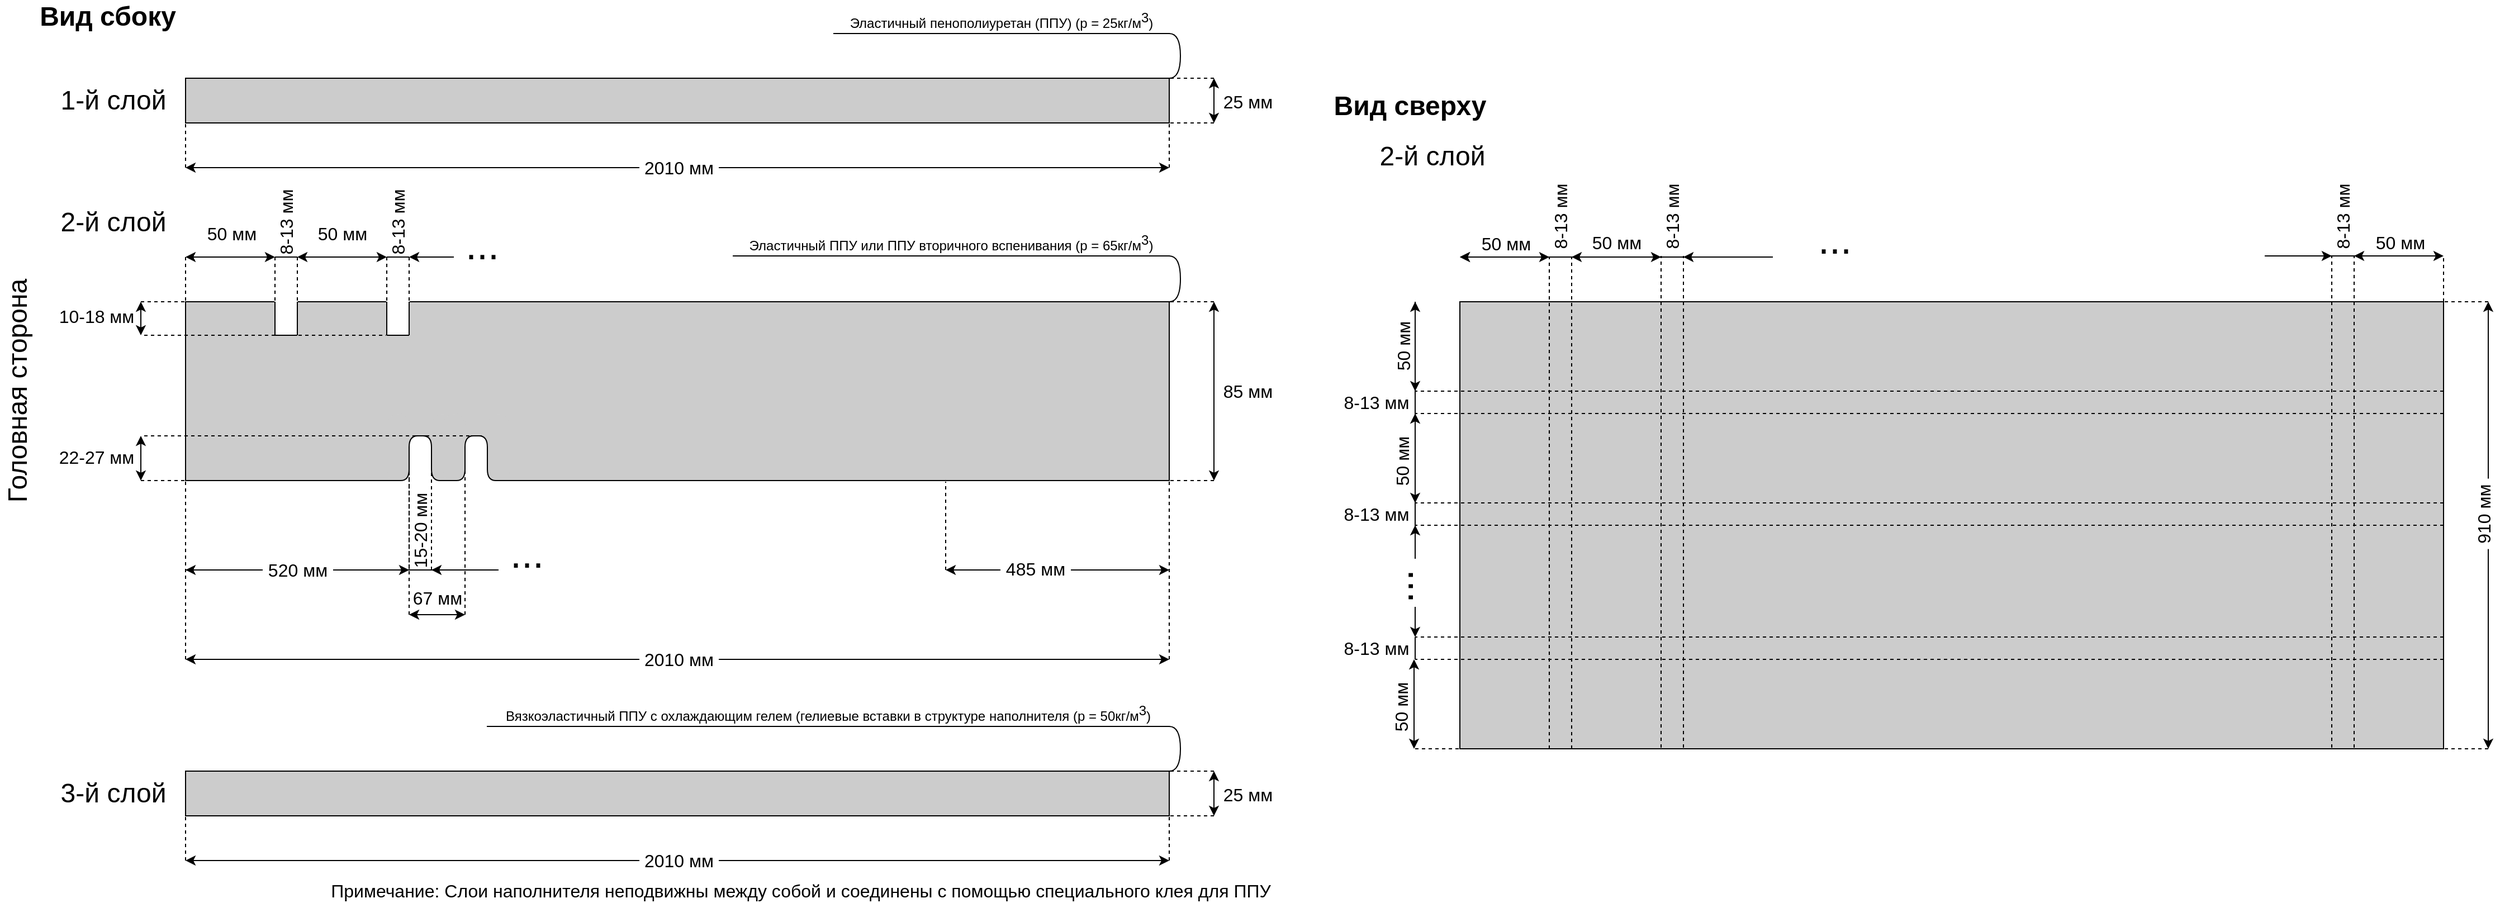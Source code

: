 <mxfile version="13.6.5" type="github">
  <diagram id="4-XFf0C6SKH_D2xYOuUZ" name="Page-1">
    <mxGraphModel dx="920" dy="514" grid="1" gridSize="10" guides="1" tooltips="1" connect="1" arrows="1" fold="1" page="1" pageScale="1" pageWidth="1169" pageHeight="827" math="0" shadow="0">
      <root>
        <mxCell id="0" />
        <mxCell id="1" parent="0" />
        <mxCell id="OTciEMqC5oXOVYCcZYfU-143" value="" style="rounded=0;whiteSpace=wrap;html=1;fillColor=#CCCCCC;fontSize=16;" vertex="1" parent="1">
          <mxGeometry x="1320" y="280" width="880" height="400" as="geometry" />
        </mxCell>
        <mxCell id="OTciEMqC5oXOVYCcZYfU-19" value="" style="rounded=0;whiteSpace=wrap;html=1;fontSize=24;fillColor=#CCCCCC;" vertex="1" parent="1">
          <mxGeometry x="180" y="280" width="880" height="160" as="geometry" />
        </mxCell>
        <mxCell id="OTciEMqC5oXOVYCcZYfU-93" value="" style="rounded=0;whiteSpace=wrap;html=1;fontSize=16;fillColor=#FFFFFF;strokeColor=#FFFFFF;" vertex="1" parent="1">
          <mxGeometry x="370" y="420" width="40" height="20" as="geometry" />
        </mxCell>
        <mxCell id="OTciEMqC5oXOVYCcZYfU-3" value="Вид сбоку" style="text;html=1;align=center;verticalAlign=middle;resizable=0;points=[];autosize=1;fontSize=24;fontStyle=1" vertex="1" parent="1">
          <mxGeometry x="40" y="10" width="140" height="30" as="geometry" />
        </mxCell>
        <mxCell id="OTciEMqC5oXOVYCcZYfU-5" value="" style="rounded=0;whiteSpace=wrap;html=1;fontSize=24;fillColor=#CCCCCC;" vertex="1" parent="1">
          <mxGeometry x="180" y="80" width="880" height="40" as="geometry" />
        </mxCell>
        <mxCell id="OTciEMqC5oXOVYCcZYfU-6" value="Эластичный пенополиуретан (ППУ) (р = 25кг/м&lt;sup style=&quot;font-size: 12px&quot;&gt;3&lt;/sup&gt;)" style="whiteSpace=wrap;html=1;shape=partialRectangle;top=0;left=0;bottom=1;right=0;points=[[0,1],[1,1]];fillColor=none;align=center;verticalAlign=bottom;routingCenterY=0.5;snapToPoint=1;recursiveResize=0;autosize=1;treeFolding=1;treeMoving=1;newEdgeStyle={&quot;edgeStyle&quot;:&quot;entityRelationEdgeStyle&quot;,&quot;startArrow&quot;:&quot;none&quot;,&quot;endArrow&quot;:&quot;none&quot;,&quot;segment&quot;:10,&quot;curved&quot;:1};fontSize=12;" vertex="1" parent="1">
          <mxGeometry x="760" y="20" width="300" height="20" as="geometry" />
        </mxCell>
        <mxCell id="OTciEMqC5oXOVYCcZYfU-7" value="" style="edgeStyle=entityRelationEdgeStyle;startArrow=none;endArrow=none;segment=10;curved=1;fontSize=24;exitX=1;exitY=0;exitDx=0;exitDy=0;" edge="1" target="OTciEMqC5oXOVYCcZYfU-6" parent="1" source="OTciEMqC5oXOVYCcZYfU-5">
          <mxGeometry relative="1" as="geometry">
            <mxPoint x="740" y="80" as="sourcePoint" />
          </mxGeometry>
        </mxCell>
        <mxCell id="OTciEMqC5oXOVYCcZYfU-9" value="" style="endArrow=classic;startArrow=classic;html=1;fontSize=24;" edge="1" parent="1">
          <mxGeometry width="50" height="50" relative="1" as="geometry">
            <mxPoint x="1100" y="120" as="sourcePoint" />
            <mxPoint x="1100" y="80" as="targetPoint" />
          </mxGeometry>
        </mxCell>
        <mxCell id="OTciEMqC5oXOVYCcZYfU-32" value="25 мм" style="edgeLabel;html=1;align=center;verticalAlign=middle;resizable=0;points=[];fontSize=16;" vertex="1" connectable="0" parent="OTciEMqC5oXOVYCcZYfU-9">
          <mxGeometry x="0.23" relative="1" as="geometry">
            <mxPoint x="30" y="4.8" as="offset" />
          </mxGeometry>
        </mxCell>
        <mxCell id="OTciEMqC5oXOVYCcZYfU-10" value="" style="endArrow=none;html=1;fontSize=24;entryX=1;entryY=0;entryDx=0;entryDy=0;dashed=1;" edge="1" parent="1" target="OTciEMqC5oXOVYCcZYfU-5">
          <mxGeometry width="50" height="50" relative="1" as="geometry">
            <mxPoint x="1100" y="80" as="sourcePoint" />
            <mxPoint x="660" y="80" as="targetPoint" />
          </mxGeometry>
        </mxCell>
        <mxCell id="OTciEMqC5oXOVYCcZYfU-11" value="" style="endArrow=none;html=1;fontSize=24;entryX=1;entryY=1;entryDx=0;entryDy=0;dashed=1;" edge="1" parent="1" target="OTciEMqC5oXOVYCcZYfU-5">
          <mxGeometry width="50" height="50" relative="1" as="geometry">
            <mxPoint x="1100" y="120" as="sourcePoint" />
            <mxPoint x="660" y="80" as="targetPoint" />
          </mxGeometry>
        </mxCell>
        <mxCell id="OTciEMqC5oXOVYCcZYfU-13" value="&lt;font style=&quot;font-size: 24px&quot;&gt;1-й слой&lt;/font&gt;" style="text;html=1;align=center;verticalAlign=middle;resizable=0;points=[];autosize=1;fontSize=12;" vertex="1" parent="1">
          <mxGeometry x="60" y="90" width="110" height="20" as="geometry" />
        </mxCell>
        <mxCell id="OTciEMqC5oXOVYCcZYfU-14" value="" style="endArrow=none;dashed=1;html=1;fontSize=12;entryX=0;entryY=1;entryDx=0;entryDy=0;" edge="1" parent="1" target="OTciEMqC5oXOVYCcZYfU-5">
          <mxGeometry width="50" height="50" relative="1" as="geometry">
            <mxPoint x="180" y="160" as="sourcePoint" />
            <mxPoint x="630" y="60" as="targetPoint" />
          </mxGeometry>
        </mxCell>
        <mxCell id="OTciEMqC5oXOVYCcZYfU-15" value="" style="endArrow=none;dashed=1;html=1;fontSize=12;entryX=1;entryY=1;entryDx=0;entryDy=0;" edge="1" parent="1" target="OTciEMqC5oXOVYCcZYfU-5">
          <mxGeometry width="50" height="50" relative="1" as="geometry">
            <mxPoint x="1060" y="160" as="sourcePoint" />
            <mxPoint x="1100.0" y="130" as="targetPoint" />
          </mxGeometry>
        </mxCell>
        <mxCell id="OTciEMqC5oXOVYCcZYfU-16" value="" style="endArrow=classic;startArrow=classic;html=1;fontSize=12;" edge="1" parent="1">
          <mxGeometry width="50" height="50" relative="1" as="geometry">
            <mxPoint x="180" y="160" as="sourcePoint" />
            <mxPoint x="1060" y="160" as="targetPoint" />
          </mxGeometry>
        </mxCell>
        <mxCell id="OTciEMqC5oXOVYCcZYfU-17" value="&amp;nbsp;2010 мм&amp;nbsp;" style="edgeLabel;html=1;align=center;verticalAlign=middle;resizable=0;points=[];fontSize=16;" vertex="1" connectable="0" parent="OTciEMqC5oXOVYCcZYfU-16">
          <mxGeometry x="-0.086" y="5" relative="1" as="geometry">
            <mxPoint x="38.33" y="5" as="offset" />
          </mxGeometry>
        </mxCell>
        <mxCell id="OTciEMqC5oXOVYCcZYfU-20" value="Эластичный ППУ или ППУ вторичного вспенивания (р = 65кг/м&lt;sup style=&quot;font-size: 12px&quot;&gt;3&lt;/sup&gt;)" style="whiteSpace=wrap;html=1;shape=partialRectangle;top=0;left=0;bottom=1;right=0;points=[[0,1],[1,1]];fillColor=none;align=center;verticalAlign=bottom;routingCenterY=0.5;snapToPoint=1;recursiveResize=0;autosize=1;treeFolding=1;treeMoving=1;newEdgeStyle={&quot;edgeStyle&quot;:&quot;entityRelationEdgeStyle&quot;,&quot;startArrow&quot;:&quot;none&quot;,&quot;endArrow&quot;:&quot;none&quot;,&quot;segment&quot;:10,&quot;curved&quot;:1};fontSize=12;" vertex="1" parent="1">
          <mxGeometry x="670" y="219" width="390" height="20" as="geometry" />
        </mxCell>
        <mxCell id="OTciEMqC5oXOVYCcZYfU-21" value="" style="edgeStyle=entityRelationEdgeStyle;startArrow=none;endArrow=none;segment=10;curved=1;fontSize=24;exitX=1;exitY=0;exitDx=0;exitDy=0;" edge="1" parent="1" source="OTciEMqC5oXOVYCcZYfU-19" target="OTciEMqC5oXOVYCcZYfU-20">
          <mxGeometry relative="1" as="geometry">
            <mxPoint x="740" y="280" as="sourcePoint" />
          </mxGeometry>
        </mxCell>
        <mxCell id="OTciEMqC5oXOVYCcZYfU-22" value="" style="endArrow=classic;startArrow=classic;html=1;fontSize=24;" edge="1" parent="1">
          <mxGeometry width="50" height="50" relative="1" as="geometry">
            <mxPoint x="1100" y="440" as="sourcePoint" />
            <mxPoint x="1100" y="280" as="targetPoint" />
          </mxGeometry>
        </mxCell>
        <mxCell id="OTciEMqC5oXOVYCcZYfU-31" value="85 мм" style="edgeLabel;html=1;align=center;verticalAlign=middle;resizable=0;points=[];fontSize=16;" vertex="1" connectable="0" parent="OTciEMqC5oXOVYCcZYfU-22">
          <mxGeometry x="0.397" y="2" relative="1" as="geometry">
            <mxPoint x="32" y="31.67" as="offset" />
          </mxGeometry>
        </mxCell>
        <mxCell id="OTciEMqC5oXOVYCcZYfU-24" value="" style="endArrow=none;html=1;fontSize=24;entryX=1;entryY=0;entryDx=0;entryDy=0;dashed=1;" edge="1" parent="1" target="OTciEMqC5oXOVYCcZYfU-19">
          <mxGeometry width="50" height="50" relative="1" as="geometry">
            <mxPoint x="1100" y="280" as="sourcePoint" />
            <mxPoint x="660" y="280" as="targetPoint" />
          </mxGeometry>
        </mxCell>
        <mxCell id="OTciEMqC5oXOVYCcZYfU-25" value="" style="endArrow=none;html=1;fontSize=24;entryX=1;entryY=1;entryDx=0;entryDy=0;dashed=1;" edge="1" parent="1" target="OTciEMqC5oXOVYCcZYfU-19">
          <mxGeometry width="50" height="50" relative="1" as="geometry">
            <mxPoint x="1100" y="440" as="sourcePoint" />
            <mxPoint x="1100.0" y="440" as="targetPoint" />
          </mxGeometry>
        </mxCell>
        <mxCell id="OTciEMqC5oXOVYCcZYfU-26" value="&lt;font style=&quot;font-size: 24px&quot;&gt;2-й слой&lt;/font&gt;" style="text;html=1;align=center;verticalAlign=middle;resizable=0;points=[];autosize=1;fontSize=12;" vertex="1" parent="1">
          <mxGeometry x="60" y="199" width="110" height="20" as="geometry" />
        </mxCell>
        <mxCell id="OTciEMqC5oXOVYCcZYfU-27" value="" style="endArrow=none;dashed=1;html=1;fontSize=12;entryX=0;entryY=1;entryDx=0;entryDy=0;" edge="1" parent="1" target="OTciEMqC5oXOVYCcZYfU-19">
          <mxGeometry width="50" height="50" relative="1" as="geometry">
            <mxPoint x="180" y="600" as="sourcePoint" />
            <mxPoint x="180.0" y="440" as="targetPoint" />
          </mxGeometry>
        </mxCell>
        <mxCell id="OTciEMqC5oXOVYCcZYfU-28" value="" style="endArrow=none;dashed=1;html=1;fontSize=12;entryX=1;entryY=1;entryDx=0;entryDy=0;" edge="1" parent="1" target="OTciEMqC5oXOVYCcZYfU-19">
          <mxGeometry width="50" height="50" relative="1" as="geometry">
            <mxPoint x="1060" y="600" as="sourcePoint" />
            <mxPoint x="1000" y="460" as="targetPoint" />
          </mxGeometry>
        </mxCell>
        <mxCell id="OTciEMqC5oXOVYCcZYfU-29" value="" style="endArrow=classic;startArrow=classic;html=1;fontSize=12;" edge="1" parent="1">
          <mxGeometry width="50" height="50" relative="1" as="geometry">
            <mxPoint x="180" y="600" as="sourcePoint" />
            <mxPoint x="1060" y="600" as="targetPoint" />
          </mxGeometry>
        </mxCell>
        <mxCell id="OTciEMqC5oXOVYCcZYfU-30" value="&amp;nbsp;2010 мм&amp;nbsp;" style="edgeLabel;html=1;align=center;verticalAlign=middle;resizable=0;points=[];fontSize=16;" vertex="1" connectable="0" parent="OTciEMqC5oXOVYCcZYfU-29">
          <mxGeometry x="-0.086" y="5" relative="1" as="geometry">
            <mxPoint x="38.33" y="5" as="offset" />
          </mxGeometry>
        </mxCell>
        <mxCell id="OTciEMqC5oXOVYCcZYfU-34" value="" style="endArrow=classic;startArrow=classic;html=1;fontSize=24;" edge="1" parent="1">
          <mxGeometry width="50" height="50" relative="1" as="geometry">
            <mxPoint x="260" y="240" as="sourcePoint" />
            <mxPoint x="180" y="240" as="targetPoint" />
          </mxGeometry>
        </mxCell>
        <mxCell id="OTciEMqC5oXOVYCcZYfU-35" value="50 мм" style="edgeLabel;html=1;align=center;verticalAlign=middle;resizable=0;points=[];fontSize=16;" vertex="1" connectable="0" parent="OTciEMqC5oXOVYCcZYfU-34">
          <mxGeometry x="0.23" relative="1" as="geometry">
            <mxPoint x="10" y="-21" as="offset" />
          </mxGeometry>
        </mxCell>
        <mxCell id="OTciEMqC5oXOVYCcZYfU-36" value="" style="endArrow=none;html=1;fontSize=24;entryX=0;entryY=0;entryDx=0;entryDy=0;dashed=1;" edge="1" parent="1" target="OTciEMqC5oXOVYCcZYfU-19">
          <mxGeometry width="50" height="50" relative="1" as="geometry">
            <mxPoint x="180" y="240" as="sourcePoint" />
            <mxPoint x="240" y="214" as="targetPoint" />
          </mxGeometry>
        </mxCell>
        <mxCell id="OTciEMqC5oXOVYCcZYfU-37" value="" style="endArrow=none;html=1;fontSize=24;entryX=0;entryY=0;entryDx=0;entryDy=0;dashed=1;" edge="1" parent="1" target="OTciEMqC5oXOVYCcZYfU-41">
          <mxGeometry width="50" height="50" relative="1" as="geometry">
            <mxPoint x="260" y="240" as="sourcePoint" />
            <mxPoint x="240.0" y="254" as="targetPoint" />
          </mxGeometry>
        </mxCell>
        <mxCell id="OTciEMqC5oXOVYCcZYfU-38" value="" style="endArrow=none;html=1;fontSize=24;entryX=1;entryY=0;entryDx=0;entryDy=0;dashed=1;" edge="1" parent="1" target="OTciEMqC5oXOVYCcZYfU-41">
          <mxGeometry width="50" height="50" relative="1" as="geometry">
            <mxPoint x="280" y="240" as="sourcePoint" />
            <mxPoint x="300.0" y="280" as="targetPoint" />
          </mxGeometry>
        </mxCell>
        <mxCell id="OTciEMqC5oXOVYCcZYfU-41" value="" style="rounded=0;whiteSpace=wrap;html=1;fontSize=16;strokeColor=#FFFFFF;" vertex="1" parent="1">
          <mxGeometry x="260" y="280" width="20" height="30" as="geometry" />
        </mxCell>
        <mxCell id="OTciEMqC5oXOVYCcZYfU-42" value="8-13 мм" style="text;html=1;align=center;verticalAlign=middle;resizable=0;points=[];autosize=1;fontSize=16;rotation=-90;" vertex="1" parent="1">
          <mxGeometry x="235" y="199" width="70" height="20" as="geometry" />
        </mxCell>
        <mxCell id="OTciEMqC5oXOVYCcZYfU-43" value="" style="endArrow=none;html=1;fontSize=16;" edge="1" parent="1">
          <mxGeometry width="50" height="50" relative="1" as="geometry">
            <mxPoint x="260" y="240" as="sourcePoint" />
            <mxPoint x="280" y="240" as="targetPoint" />
          </mxGeometry>
        </mxCell>
        <mxCell id="OTciEMqC5oXOVYCcZYfU-44" value="" style="endArrow=none;dashed=1;html=1;fontSize=16;exitX=1;exitY=1;exitDx=0;exitDy=0;" edge="1" parent="1" source="OTciEMqC5oXOVYCcZYfU-57">
          <mxGeometry width="50" height="50" relative="1" as="geometry">
            <mxPoint x="360" y="310" as="sourcePoint" />
            <mxPoint x="140" y="310" as="targetPoint" />
          </mxGeometry>
        </mxCell>
        <mxCell id="OTciEMqC5oXOVYCcZYfU-45" value="" style="endArrow=none;dashed=1;html=1;fontSize=16;entryX=0;entryY=0;entryDx=0;entryDy=0;" edge="1" parent="1" target="OTciEMqC5oXOVYCcZYfU-19">
          <mxGeometry width="50" height="50" relative="1" as="geometry">
            <mxPoint x="140" y="280" as="sourcePoint" />
            <mxPoint x="360" y="270" as="targetPoint" />
          </mxGeometry>
        </mxCell>
        <mxCell id="OTciEMqC5oXOVYCcZYfU-46" value="" style="endArrow=classic;startArrow=classic;html=1;fontSize=24;" edge="1" parent="1">
          <mxGeometry width="50" height="50" relative="1" as="geometry">
            <mxPoint x="140" y="280" as="sourcePoint" />
            <mxPoint x="140" y="310" as="targetPoint" />
          </mxGeometry>
        </mxCell>
        <mxCell id="OTciEMqC5oXOVYCcZYfU-47" value="10-18 мм" style="edgeLabel;html=1;align=center;verticalAlign=middle;resizable=0;points=[];fontSize=16;" vertex="1" connectable="0" parent="OTciEMqC5oXOVYCcZYfU-46">
          <mxGeometry x="0.23" relative="1" as="geometry">
            <mxPoint x="-40" y="-6.03" as="offset" />
          </mxGeometry>
        </mxCell>
        <mxCell id="OTciEMqC5oXOVYCcZYfU-48" value="" style="endArrow=none;html=1;fontSize=16;entryX=0;entryY=0;entryDx=0;entryDy=0;exitX=0;exitY=1;exitDx=0;exitDy=0;" edge="1" parent="1" source="OTciEMqC5oXOVYCcZYfU-41" target="OTciEMqC5oXOVYCcZYfU-41">
          <mxGeometry width="50" height="50" relative="1" as="geometry">
            <mxPoint x="300" y="320" as="sourcePoint" />
            <mxPoint x="350" y="270" as="targetPoint" />
          </mxGeometry>
        </mxCell>
        <mxCell id="OTciEMqC5oXOVYCcZYfU-49" value="" style="endArrow=none;html=1;fontSize=16;exitX=0;exitY=1;exitDx=0;exitDy=0;entryX=1;entryY=1;entryDx=0;entryDy=0;" edge="1" parent="1" source="OTciEMqC5oXOVYCcZYfU-41" target="OTciEMqC5oXOVYCcZYfU-41">
          <mxGeometry width="50" height="50" relative="1" as="geometry">
            <mxPoint x="300" y="320" as="sourcePoint" />
            <mxPoint x="350" y="270" as="targetPoint" />
          </mxGeometry>
        </mxCell>
        <mxCell id="OTciEMqC5oXOVYCcZYfU-50" value="" style="endArrow=none;html=1;fontSize=16;entryX=1;entryY=0;entryDx=0;entryDy=0;exitX=1;exitY=1;exitDx=0;exitDy=0;" edge="1" parent="1" source="OTciEMqC5oXOVYCcZYfU-41" target="OTciEMqC5oXOVYCcZYfU-41">
          <mxGeometry width="50" height="50" relative="1" as="geometry">
            <mxPoint x="270" y="340" as="sourcePoint" />
            <mxPoint x="270" y="290" as="targetPoint" />
          </mxGeometry>
        </mxCell>
        <mxCell id="OTciEMqC5oXOVYCcZYfU-51" value="" style="endArrow=classic;startArrow=classic;html=1;fontSize=24;" edge="1" parent="1">
          <mxGeometry width="50" height="50" relative="1" as="geometry">
            <mxPoint x="360" y="240" as="sourcePoint" />
            <mxPoint x="280" y="240" as="targetPoint" />
          </mxGeometry>
        </mxCell>
        <mxCell id="OTciEMqC5oXOVYCcZYfU-52" value="50 мм" style="edgeLabel;html=1;align=center;verticalAlign=middle;resizable=0;points=[];fontSize=16;" vertex="1" connectable="0" parent="OTciEMqC5oXOVYCcZYfU-51">
          <mxGeometry x="0.23" relative="1" as="geometry">
            <mxPoint x="8.97" y="-21" as="offset" />
          </mxGeometry>
        </mxCell>
        <mxCell id="OTciEMqC5oXOVYCcZYfU-54" value="" style="endArrow=none;html=1;fontSize=24;entryX=0;entryY=0;entryDx=0;entryDy=0;dashed=1;" edge="1" parent="1" target="OTciEMqC5oXOVYCcZYfU-57">
          <mxGeometry width="50" height="50" relative="1" as="geometry">
            <mxPoint x="360" y="240" as="sourcePoint" />
            <mxPoint x="370.04" y="279.52" as="targetPoint" />
          </mxGeometry>
        </mxCell>
        <mxCell id="OTciEMqC5oXOVYCcZYfU-55" value="" style="endArrow=none;html=1;fontSize=24;entryX=0.087;entryY=-0.003;entryDx=0;entryDy=0;dashed=1;entryPerimeter=0;" edge="1" parent="1">
          <mxGeometry width="50" height="50" relative="1" as="geometry">
            <mxPoint x="360" y="240" as="sourcePoint" />
            <mxPoint x="360.04" y="279.52" as="targetPoint" />
          </mxGeometry>
        </mxCell>
        <mxCell id="OTciEMqC5oXOVYCcZYfU-56" value="" style="endArrow=none;html=1;fontSize=24;entryX=1;entryY=0;entryDx=0;entryDy=0;dashed=1;" edge="1" parent="1" target="OTciEMqC5oXOVYCcZYfU-57">
          <mxGeometry width="50" height="50" relative="1" as="geometry">
            <mxPoint x="380" y="240" as="sourcePoint" />
            <mxPoint x="400.0" y="280" as="targetPoint" />
          </mxGeometry>
        </mxCell>
        <mxCell id="OTciEMqC5oXOVYCcZYfU-57" value="" style="rounded=0;whiteSpace=wrap;html=1;fontSize=16;strokeColor=#FFFFFF;" vertex="1" parent="1">
          <mxGeometry x="360" y="280" width="20" height="30" as="geometry" />
        </mxCell>
        <mxCell id="OTciEMqC5oXOVYCcZYfU-58" value="8-13 мм" style="text;html=1;align=center;verticalAlign=middle;resizable=0;points=[];autosize=1;fontSize=16;rotation=-90;" vertex="1" parent="1">
          <mxGeometry x="335" y="199" width="70" height="20" as="geometry" />
        </mxCell>
        <mxCell id="OTciEMqC5oXOVYCcZYfU-59" value="" style="endArrow=none;html=1;fontSize=16;" edge="1" parent="1">
          <mxGeometry width="50" height="50" relative="1" as="geometry">
            <mxPoint x="360" y="240" as="sourcePoint" />
            <mxPoint x="380" y="240" as="targetPoint" />
          </mxGeometry>
        </mxCell>
        <mxCell id="OTciEMqC5oXOVYCcZYfU-60" value="" style="endArrow=none;html=1;fontSize=16;entryX=0;entryY=0;entryDx=0;entryDy=0;exitX=0;exitY=1;exitDx=0;exitDy=0;" edge="1" parent="1" source="OTciEMqC5oXOVYCcZYfU-57" target="OTciEMqC5oXOVYCcZYfU-57">
          <mxGeometry width="50" height="50" relative="1" as="geometry">
            <mxPoint x="400" y="320" as="sourcePoint" />
            <mxPoint x="450" y="270" as="targetPoint" />
          </mxGeometry>
        </mxCell>
        <mxCell id="OTciEMqC5oXOVYCcZYfU-61" value="" style="endArrow=none;html=1;fontSize=16;exitX=0;exitY=1;exitDx=0;exitDy=0;entryX=1;entryY=1;entryDx=0;entryDy=0;" edge="1" parent="1" source="OTciEMqC5oXOVYCcZYfU-57" target="OTciEMqC5oXOVYCcZYfU-57">
          <mxGeometry width="50" height="50" relative="1" as="geometry">
            <mxPoint x="400" y="320" as="sourcePoint" />
            <mxPoint x="450" y="270" as="targetPoint" />
          </mxGeometry>
        </mxCell>
        <mxCell id="OTciEMqC5oXOVYCcZYfU-62" value="" style="endArrow=none;html=1;fontSize=16;entryX=1;entryY=0;entryDx=0;entryDy=0;exitX=1;exitY=1;exitDx=0;exitDy=0;" edge="1" parent="1" source="OTciEMqC5oXOVYCcZYfU-57" target="OTciEMqC5oXOVYCcZYfU-57">
          <mxGeometry width="50" height="50" relative="1" as="geometry">
            <mxPoint x="370" y="340" as="sourcePoint" />
            <mxPoint x="370" y="290" as="targetPoint" />
          </mxGeometry>
        </mxCell>
        <mxCell id="OTciEMqC5oXOVYCcZYfU-63" value="" style="endArrow=classic;startArrow=none;html=1;fontSize=24;endFill=1;startFill=0;" edge="1" parent="1">
          <mxGeometry width="50" height="50" relative="1" as="geometry">
            <mxPoint x="420" y="240" as="sourcePoint" />
            <mxPoint x="380" y="240" as="targetPoint" />
          </mxGeometry>
        </mxCell>
        <mxCell id="OTciEMqC5oXOVYCcZYfU-66" value="..." style="text;html=1;align=center;verticalAlign=middle;resizable=0;points=[];autosize=1;fontSize=36;" vertex="1" parent="1">
          <mxGeometry x="420" y="204" width="50" height="50" as="geometry" />
        </mxCell>
        <mxCell id="OTciEMqC5oXOVYCcZYfU-68" value="&lt;font style=&quot;font-size: 24px&quot;&gt;Головная сторона&lt;/font&gt;" style="text;html=1;align=center;verticalAlign=middle;resizable=0;points=[];autosize=1;fontSize=16;rotation=-90;" vertex="1" parent="1">
          <mxGeometry x="-80" y="345" width="220" height="30" as="geometry" />
        </mxCell>
        <mxCell id="OTciEMqC5oXOVYCcZYfU-69" value="" style="endArrow=none;html=1;fontSize=16;" edge="1" parent="1">
          <mxGeometry width="50" height="50" relative="1" as="geometry">
            <mxPoint x="180" y="520" as="sourcePoint" />
            <mxPoint x="460" y="520" as="targetPoint" />
          </mxGeometry>
        </mxCell>
        <mxCell id="OTciEMqC5oXOVYCcZYfU-70" value="" style="endArrow=classic;startArrow=classic;html=1;fontSize=16;" edge="1" parent="1">
          <mxGeometry width="50" height="50" relative="1" as="geometry">
            <mxPoint x="180" y="520" as="sourcePoint" />
            <mxPoint x="380" y="520" as="targetPoint" />
          </mxGeometry>
        </mxCell>
        <mxCell id="OTciEMqC5oXOVYCcZYfU-74" value="&amp;nbsp;520 мм&amp;nbsp;" style="edgeLabel;html=1;align=center;verticalAlign=middle;resizable=0;points=[];fontSize=16;" vertex="1" connectable="0" parent="OTciEMqC5oXOVYCcZYfU-70">
          <mxGeometry x="-0.17" relative="1" as="geometry">
            <mxPoint x="17.24" as="offset" />
          </mxGeometry>
        </mxCell>
        <mxCell id="OTciEMqC5oXOVYCcZYfU-71" value="" style="endArrow=classic;startArrow=classic;html=1;fontSize=16;" edge="1" parent="1">
          <mxGeometry width="50" height="50" relative="1" as="geometry">
            <mxPoint x="860" y="520" as="sourcePoint" />
            <mxPoint x="1060" y="520" as="targetPoint" />
          </mxGeometry>
        </mxCell>
        <mxCell id="OTciEMqC5oXOVYCcZYfU-75" value="&amp;nbsp;485 мм&amp;nbsp;" style="edgeLabel;html=1;align=center;verticalAlign=middle;resizable=0;points=[];fontSize=16;" vertex="1" connectable="0" parent="OTciEMqC5oXOVYCcZYfU-71">
          <mxGeometry x="-0.533" y="1" relative="1" as="geometry">
            <mxPoint x="33.33" as="offset" />
          </mxGeometry>
        </mxCell>
        <mxCell id="OTciEMqC5oXOVYCcZYfU-72" value="" style="endArrow=none;dashed=1;html=1;fontSize=12;" edge="1" parent="1">
          <mxGeometry width="50" height="50" relative="1" as="geometry">
            <mxPoint x="860" y="520" as="sourcePoint" />
            <mxPoint x="860" y="441" as="targetPoint" />
          </mxGeometry>
        </mxCell>
        <mxCell id="OTciEMqC5oXOVYCcZYfU-95" value="" style="rounded=1;whiteSpace=wrap;html=1;fontSize=16;arcSize=50;fillColor=#CCCCCC;strokeColor=#CCCCCC;" vertex="1" parent="1">
          <mxGeometry x="360" y="380" width="20" height="60" as="geometry" />
        </mxCell>
        <mxCell id="OTciEMqC5oXOVYCcZYfU-96" value="" style="rounded=1;whiteSpace=wrap;html=1;fontSize=16;arcSize=50;fillColor=#CCCCCC;strokeColor=#CCCCCC;" vertex="1" parent="1">
          <mxGeometry x="400" y="380" width="20" height="60" as="geometry" />
        </mxCell>
        <mxCell id="OTciEMqC5oXOVYCcZYfU-94" value="" style="rounded=1;whiteSpace=wrap;html=1;fillColor=#FFFFFF;fontSize=16;arcSize=50;strokeColor=#FFFFFF;" vertex="1" parent="1">
          <mxGeometry x="380" y="400" width="20" height="40" as="geometry" />
        </mxCell>
        <mxCell id="OTciEMqC5oXOVYCcZYfU-99" value="" style="endArrow=none;html=1;fillColor=#FFFFFF;fontSize=16;exitX=0.75;exitY=1;exitDx=0;exitDy=0;entryX=0.25;entryY=0;entryDx=0;entryDy=0;" edge="1" parent="1" source="OTciEMqC5oXOVYCcZYfU-96" target="OTciEMqC5oXOVYCcZYfU-94">
          <mxGeometry width="50" height="50" relative="1" as="geometry">
            <mxPoint x="375" y="450" as="sourcePoint" />
            <mxPoint x="400" y="410" as="targetPoint" />
            <Array as="points">
              <mxPoint x="400" y="440" />
              <mxPoint x="400" y="400" />
            </Array>
          </mxGeometry>
        </mxCell>
        <mxCell id="OTciEMqC5oXOVYCcZYfU-100" value="" style="endArrow=none;html=1;fillColor=#FFFFFF;fontSize=16;exitX=0.25;exitY=1;exitDx=0;exitDy=0;entryX=0.75;entryY=0;entryDx=0;entryDy=0;" edge="1" parent="1" source="OTciEMqC5oXOVYCcZYfU-95" target="OTciEMqC5oXOVYCcZYfU-94">
          <mxGeometry width="50" height="50" relative="1" as="geometry">
            <mxPoint x="410" y="490" as="sourcePoint" />
            <mxPoint x="460" y="440" as="targetPoint" />
            <Array as="points">
              <mxPoint x="380" y="440" />
              <mxPoint x="380" y="400" />
            </Array>
          </mxGeometry>
        </mxCell>
        <mxCell id="OTciEMqC5oXOVYCcZYfU-73" value="" style="endArrow=none;dashed=1;html=1;fontSize=12;" edge="1" parent="1">
          <mxGeometry width="50" height="50" relative="1" as="geometry">
            <mxPoint x="380" y="519.2" as="sourcePoint" />
            <mxPoint x="380" y="420" as="targetPoint" />
          </mxGeometry>
        </mxCell>
        <mxCell id="OTciEMqC5oXOVYCcZYfU-107" value="" style="rounded=0;whiteSpace=wrap;html=1;fontSize=16;fillColor=#FFFFFF;strokeColor=#FFFFFF;" vertex="1" parent="1">
          <mxGeometry x="420" y="420" width="40" height="20" as="geometry" />
        </mxCell>
        <mxCell id="OTciEMqC5oXOVYCcZYfU-108" value="" style="rounded=1;whiteSpace=wrap;html=1;fontSize=16;arcSize=50;fillColor=#CCCCCC;strokeColor=#CCCCCC;" vertex="1" parent="1">
          <mxGeometry x="410" y="380" width="20" height="60" as="geometry" />
        </mxCell>
        <mxCell id="OTciEMqC5oXOVYCcZYfU-109" value="" style="rounded=1;whiteSpace=wrap;html=1;fontSize=16;arcSize=50;fillColor=#CCCCCC;strokeColor=#CCCCCC;" vertex="1" parent="1">
          <mxGeometry x="450" y="380" width="20" height="60" as="geometry" />
        </mxCell>
        <mxCell id="OTciEMqC5oXOVYCcZYfU-110" value="" style="rounded=1;whiteSpace=wrap;html=1;fillColor=#FFFFFF;fontSize=16;arcSize=50;strokeColor=#FFFFFF;" vertex="1" parent="1">
          <mxGeometry x="430" y="400" width="20" height="40" as="geometry" />
        </mxCell>
        <mxCell id="OTciEMqC5oXOVYCcZYfU-111" value="" style="endArrow=none;html=1;fillColor=#FFFFFF;fontSize=16;exitX=0.75;exitY=1;exitDx=0;exitDy=0;entryX=0.25;entryY=0;entryDx=0;entryDy=0;" edge="1" parent="1" source="OTciEMqC5oXOVYCcZYfU-109" target="OTciEMqC5oXOVYCcZYfU-110">
          <mxGeometry width="50" height="50" relative="1" as="geometry">
            <mxPoint x="425" y="450" as="sourcePoint" />
            <mxPoint x="450" y="410" as="targetPoint" />
            <Array as="points">
              <mxPoint x="450" y="440" />
              <mxPoint x="450" y="400" />
            </Array>
          </mxGeometry>
        </mxCell>
        <mxCell id="OTciEMqC5oXOVYCcZYfU-112" value="" style="endArrow=none;html=1;fillColor=#FFFFFF;fontSize=16;exitX=0.25;exitY=1;exitDx=0;exitDy=0;entryX=0.75;entryY=0;entryDx=0;entryDy=0;" edge="1" parent="1" source="OTciEMqC5oXOVYCcZYfU-108" target="OTciEMqC5oXOVYCcZYfU-110">
          <mxGeometry width="50" height="50" relative="1" as="geometry">
            <mxPoint x="460" y="490" as="sourcePoint" />
            <mxPoint x="510" y="440" as="targetPoint" />
            <Array as="points">
              <mxPoint x="430" y="440" />
              <mxPoint x="430" y="400" />
            </Array>
          </mxGeometry>
        </mxCell>
        <mxCell id="OTciEMqC5oXOVYCcZYfU-114" value="" style="endArrow=none;dashed=1;html=1;fontSize=16;exitX=0.5;exitY=0;exitDx=0;exitDy=0;" edge="1" parent="1" source="OTciEMqC5oXOVYCcZYfU-110">
          <mxGeometry width="50" height="50" relative="1" as="geometry">
            <mxPoint x="440" y="400" as="sourcePoint" />
            <mxPoint x="140" y="400" as="targetPoint" />
          </mxGeometry>
        </mxCell>
        <mxCell id="OTciEMqC5oXOVYCcZYfU-115" value="" style="endArrow=none;dashed=1;html=1;fontSize=16;entryX=0;entryY=1;entryDx=0;entryDy=0;" edge="1" parent="1" target="OTciEMqC5oXOVYCcZYfU-19">
          <mxGeometry width="50" height="50" relative="1" as="geometry">
            <mxPoint x="140" y="440" as="sourcePoint" />
            <mxPoint x="190.0" y="290" as="targetPoint" />
          </mxGeometry>
        </mxCell>
        <mxCell id="OTciEMqC5oXOVYCcZYfU-116" value="" style="endArrow=classic;startArrow=classic;html=1;fontSize=24;" edge="1" parent="1">
          <mxGeometry width="50" height="50" relative="1" as="geometry">
            <mxPoint x="140" y="400" as="sourcePoint" />
            <mxPoint x="140" y="440" as="targetPoint" />
          </mxGeometry>
        </mxCell>
        <mxCell id="OTciEMqC5oXOVYCcZYfU-117" value="22-27 мм" style="edgeLabel;html=1;align=center;verticalAlign=middle;resizable=0;points=[];fontSize=16;" vertex="1" connectable="0" parent="OTciEMqC5oXOVYCcZYfU-116">
          <mxGeometry x="0.23" relative="1" as="geometry">
            <mxPoint x="-40" y="-6.03" as="offset" />
          </mxGeometry>
        </mxCell>
        <mxCell id="OTciEMqC5oXOVYCcZYfU-118" value="" style="endArrow=none;dashed=1;html=1;fontSize=12;" edge="1" parent="1">
          <mxGeometry width="50" height="50" relative="1" as="geometry">
            <mxPoint x="400" y="520" as="sourcePoint" />
            <mxPoint x="400" y="420" as="targetPoint" />
          </mxGeometry>
        </mxCell>
        <mxCell id="OTciEMqC5oXOVYCcZYfU-121" value="15-20 мм" style="text;html=1;align=center;verticalAlign=middle;resizable=0;points=[];autosize=1;fontSize=16;rotation=-90;" vertex="1" parent="1">
          <mxGeometry x="350" y="475" width="80" height="20" as="geometry" />
        </mxCell>
        <mxCell id="OTciEMqC5oXOVYCcZYfU-123" value="" style="endArrow=none;dashed=1;html=1;fillColor=#FFFFFF;fontSize=16;" edge="1" parent="1">
          <mxGeometry width="50" height="50" relative="1" as="geometry">
            <mxPoint x="380" y="560" as="sourcePoint" />
            <mxPoint x="380" y="420" as="targetPoint" />
          </mxGeometry>
        </mxCell>
        <mxCell id="OTciEMqC5oXOVYCcZYfU-124" value="" style="endArrow=none;dashed=1;html=1;fillColor=#FFFFFF;fontSize=16;" edge="1" parent="1">
          <mxGeometry width="50" height="50" relative="1" as="geometry">
            <mxPoint x="430" y="560" as="sourcePoint" />
            <mxPoint x="430" y="420" as="targetPoint" />
          </mxGeometry>
        </mxCell>
        <mxCell id="OTciEMqC5oXOVYCcZYfU-125" value="" style="endArrow=classic;startArrow=classic;html=1;fontSize=16;" edge="1" parent="1">
          <mxGeometry width="50" height="50" relative="1" as="geometry">
            <mxPoint x="380" y="560" as="sourcePoint" />
            <mxPoint x="430" y="560" as="targetPoint" />
          </mxGeometry>
        </mxCell>
        <mxCell id="OTciEMqC5oXOVYCcZYfU-126" value="67 мм" style="edgeLabel;html=1;align=center;verticalAlign=middle;resizable=0;points=[];fontSize=16;" vertex="1" connectable="0" parent="OTciEMqC5oXOVYCcZYfU-125">
          <mxGeometry x="-0.17" relative="1" as="geometry">
            <mxPoint x="3.82" y="-15" as="offset" />
          </mxGeometry>
        </mxCell>
        <mxCell id="OTciEMqC5oXOVYCcZYfU-127" value="" style="endArrow=none;startArrow=classic;html=1;fillColor=#FFFFFF;fontSize=16;endFill=0;" edge="1" parent="1">
          <mxGeometry width="50" height="50" relative="1" as="geometry">
            <mxPoint x="400" y="520" as="sourcePoint" />
            <mxPoint x="460" y="520" as="targetPoint" />
          </mxGeometry>
        </mxCell>
        <mxCell id="OTciEMqC5oXOVYCcZYfU-128" value="..." style="text;html=1;align=center;verticalAlign=middle;resizable=0;points=[];autosize=1;fontSize=36;" vertex="1" parent="1">
          <mxGeometry x="460" y="480" width="50" height="50" as="geometry" />
        </mxCell>
        <mxCell id="OTciEMqC5oXOVYCcZYfU-130" value="" style="rounded=0;whiteSpace=wrap;html=1;fontSize=24;fillColor=#CCCCCC;" vertex="1" parent="1">
          <mxGeometry x="180" y="700" width="880" height="40" as="geometry" />
        </mxCell>
        <mxCell id="OTciEMqC5oXOVYCcZYfU-131" value="Вязкоэластичный ППУ с охлаждающим гелем (гелиевые вставки в структуре наполнителя (р = 50кг/м&lt;sup style=&quot;font-size: 12px&quot;&gt;3&lt;/sup&gt;)" style="whiteSpace=wrap;html=1;shape=partialRectangle;top=0;left=0;bottom=1;right=0;points=[[0,1],[1,1]];fillColor=none;align=center;verticalAlign=bottom;routingCenterY=0.5;snapToPoint=1;recursiveResize=0;autosize=1;treeFolding=1;treeMoving=1;newEdgeStyle={&quot;edgeStyle&quot;:&quot;entityRelationEdgeStyle&quot;,&quot;startArrow&quot;:&quot;none&quot;,&quot;endArrow&quot;:&quot;none&quot;,&quot;segment&quot;:10,&quot;curved&quot;:1};fontSize=12;" vertex="1" parent="1">
          <mxGeometry x="450" y="640" width="610" height="20" as="geometry" />
        </mxCell>
        <mxCell id="OTciEMqC5oXOVYCcZYfU-132" value="" style="edgeStyle=entityRelationEdgeStyle;startArrow=none;endArrow=none;segment=10;curved=1;fontSize=24;exitX=1;exitY=0;exitDx=0;exitDy=0;" edge="1" parent="1" source="OTciEMqC5oXOVYCcZYfU-130" target="OTciEMqC5oXOVYCcZYfU-131">
          <mxGeometry relative="1" as="geometry">
            <mxPoint x="740" y="700" as="sourcePoint" />
          </mxGeometry>
        </mxCell>
        <mxCell id="OTciEMqC5oXOVYCcZYfU-133" value="" style="endArrow=classic;startArrow=classic;html=1;fontSize=24;" edge="1" parent="1">
          <mxGeometry width="50" height="50" relative="1" as="geometry">
            <mxPoint x="1100" y="740" as="sourcePoint" />
            <mxPoint x="1100" y="700" as="targetPoint" />
          </mxGeometry>
        </mxCell>
        <mxCell id="OTciEMqC5oXOVYCcZYfU-134" value="25 мм" style="edgeLabel;html=1;align=center;verticalAlign=middle;resizable=0;points=[];fontSize=16;" vertex="1" connectable="0" parent="OTciEMqC5oXOVYCcZYfU-133">
          <mxGeometry x="0.23" relative="1" as="geometry">
            <mxPoint x="30" y="4.8" as="offset" />
          </mxGeometry>
        </mxCell>
        <mxCell id="OTciEMqC5oXOVYCcZYfU-135" value="" style="endArrow=none;html=1;fontSize=24;entryX=1;entryY=0;entryDx=0;entryDy=0;dashed=1;" edge="1" parent="1" target="OTciEMqC5oXOVYCcZYfU-130">
          <mxGeometry width="50" height="50" relative="1" as="geometry">
            <mxPoint x="1100" y="700" as="sourcePoint" />
            <mxPoint x="660" y="700" as="targetPoint" />
          </mxGeometry>
        </mxCell>
        <mxCell id="OTciEMqC5oXOVYCcZYfU-136" value="" style="endArrow=none;html=1;fontSize=24;entryX=1;entryY=1;entryDx=0;entryDy=0;dashed=1;" edge="1" parent="1" target="OTciEMqC5oXOVYCcZYfU-130">
          <mxGeometry width="50" height="50" relative="1" as="geometry">
            <mxPoint x="1100" y="740" as="sourcePoint" />
            <mxPoint x="660" y="700" as="targetPoint" />
          </mxGeometry>
        </mxCell>
        <mxCell id="OTciEMqC5oXOVYCcZYfU-137" value="&lt;font style=&quot;font-size: 24px&quot;&gt;3-й слой&lt;/font&gt;" style="text;html=1;align=center;verticalAlign=middle;resizable=0;points=[];autosize=1;fontSize=12;" vertex="1" parent="1">
          <mxGeometry x="60" y="710" width="110" height="20" as="geometry" />
        </mxCell>
        <mxCell id="OTciEMqC5oXOVYCcZYfU-138" value="" style="endArrow=none;dashed=1;html=1;fontSize=12;entryX=0;entryY=1;entryDx=0;entryDy=0;" edge="1" parent="1" target="OTciEMqC5oXOVYCcZYfU-130">
          <mxGeometry width="50" height="50" relative="1" as="geometry">
            <mxPoint x="180" y="780" as="sourcePoint" />
            <mxPoint x="630" y="680" as="targetPoint" />
          </mxGeometry>
        </mxCell>
        <mxCell id="OTciEMqC5oXOVYCcZYfU-139" value="" style="endArrow=none;dashed=1;html=1;fontSize=12;entryX=1;entryY=1;entryDx=0;entryDy=0;" edge="1" parent="1" target="OTciEMqC5oXOVYCcZYfU-130">
          <mxGeometry width="50" height="50" relative="1" as="geometry">
            <mxPoint x="1060" y="780" as="sourcePoint" />
            <mxPoint x="1100.0" y="750" as="targetPoint" />
          </mxGeometry>
        </mxCell>
        <mxCell id="OTciEMqC5oXOVYCcZYfU-140" value="" style="endArrow=classic;startArrow=classic;html=1;fontSize=12;" edge="1" parent="1">
          <mxGeometry width="50" height="50" relative="1" as="geometry">
            <mxPoint x="180" y="780" as="sourcePoint" />
            <mxPoint x="1060" y="780" as="targetPoint" />
          </mxGeometry>
        </mxCell>
        <mxCell id="OTciEMqC5oXOVYCcZYfU-141" value="&amp;nbsp;2010 мм&amp;nbsp;" style="edgeLabel;html=1;align=center;verticalAlign=middle;resizable=0;points=[];fontSize=16;" vertex="1" connectable="0" parent="OTciEMqC5oXOVYCcZYfU-140">
          <mxGeometry x="-0.086" y="5" relative="1" as="geometry">
            <mxPoint x="38.33" y="5" as="offset" />
          </mxGeometry>
        </mxCell>
        <mxCell id="OTciEMqC5oXOVYCcZYfU-142" value="&lt;font style=&quot;font-size: 16px&quot;&gt;Примечание: Слои наполнителя неподвижны между собой и соединены с помощью специального клея для ППУ&lt;/font&gt;" style="text;html=1;align=center;verticalAlign=middle;resizable=0;points=[];autosize=1;fontSize=16;" vertex="1" parent="1">
          <mxGeometry x="300" y="797" width="860" height="20" as="geometry" />
        </mxCell>
        <mxCell id="OTciEMqC5oXOVYCcZYfU-144" value="&lt;font style=&quot;font-size: 24px&quot;&gt;2-й слой&lt;/font&gt;" style="text;html=1;align=center;verticalAlign=middle;resizable=0;points=[];autosize=1;fontSize=12;" vertex="1" parent="1">
          <mxGeometry x="1240" y="140" width="110" height="20" as="geometry" />
        </mxCell>
        <mxCell id="OTciEMqC5oXOVYCcZYfU-145" value="Вид сверху" style="text;html=1;align=center;verticalAlign=middle;resizable=0;points=[];autosize=1;fontSize=24;fontStyle=1" vertex="1" parent="1">
          <mxGeometry x="1200" y="90" width="150" height="30" as="geometry" />
        </mxCell>
        <mxCell id="OTciEMqC5oXOVYCcZYfU-150" value="" style="endArrow=none;dashed=1;html=1;fillColor=#FFFFFF;fontSize=16;" edge="1" parent="1">
          <mxGeometry width="50" height="50" relative="1" as="geometry">
            <mxPoint x="1400" y="680" as="sourcePoint" />
            <mxPoint x="1400" y="240" as="targetPoint" />
          </mxGeometry>
        </mxCell>
        <mxCell id="OTciEMqC5oXOVYCcZYfU-151" value="" style="endArrow=none;dashed=1;html=1;fillColor=#FFFFFF;fontSize=16;" edge="1" parent="1">
          <mxGeometry width="50" height="50" relative="1" as="geometry">
            <mxPoint x="1420" y="680" as="sourcePoint" />
            <mxPoint x="1420" y="240" as="targetPoint" />
          </mxGeometry>
        </mxCell>
        <mxCell id="OTciEMqC5oXOVYCcZYfU-152" value="" style="endArrow=none;dashed=1;html=1;fillColor=#FFFFFF;fontSize=16;" edge="1" parent="1">
          <mxGeometry width="50" height="50" relative="1" as="geometry">
            <mxPoint x="2200" y="360" as="sourcePoint" />
            <mxPoint x="1280" y="360" as="targetPoint" />
          </mxGeometry>
        </mxCell>
        <mxCell id="OTciEMqC5oXOVYCcZYfU-153" value="" style="endArrow=none;dashed=1;html=1;fillColor=#FFFFFF;fontSize=16;" edge="1" parent="1">
          <mxGeometry width="50" height="50" relative="1" as="geometry">
            <mxPoint x="2200" y="380" as="sourcePoint" />
            <mxPoint x="1280" y="380" as="targetPoint" />
          </mxGeometry>
        </mxCell>
        <mxCell id="OTciEMqC5oXOVYCcZYfU-154" value="" style="endArrow=none;dashed=1;html=1;fillColor=#FFFFFF;fontSize=16;" edge="1" parent="1">
          <mxGeometry width="50" height="50" relative="1" as="geometry">
            <mxPoint x="2200" y="460" as="sourcePoint" />
            <mxPoint x="1280" y="460" as="targetPoint" />
          </mxGeometry>
        </mxCell>
        <mxCell id="OTciEMqC5oXOVYCcZYfU-155" value="" style="endArrow=none;dashed=1;html=1;fillColor=#FFFFFF;fontSize=16;" edge="1" parent="1">
          <mxGeometry width="50" height="50" relative="1" as="geometry">
            <mxPoint x="2200" y="480" as="sourcePoint" />
            <mxPoint x="1280" y="480" as="targetPoint" />
          </mxGeometry>
        </mxCell>
        <mxCell id="OTciEMqC5oXOVYCcZYfU-156" value="" style="endArrow=none;dashed=1;html=1;fillColor=#FFFFFF;fontSize=16;" edge="1" parent="1">
          <mxGeometry width="50" height="50" relative="1" as="geometry">
            <mxPoint x="1500" y="679" as="sourcePoint" />
            <mxPoint x="1500" y="239" as="targetPoint" />
          </mxGeometry>
        </mxCell>
        <mxCell id="OTciEMqC5oXOVYCcZYfU-157" value="" style="endArrow=none;dashed=1;html=1;fillColor=#FFFFFF;fontSize=16;" edge="1" parent="1">
          <mxGeometry width="50" height="50" relative="1" as="geometry">
            <mxPoint x="1520" y="679" as="sourcePoint" />
            <mxPoint x="1520" y="239" as="targetPoint" />
          </mxGeometry>
        </mxCell>
        <mxCell id="OTciEMqC5oXOVYCcZYfU-158" value="..." style="text;html=1;align=center;verticalAlign=middle;resizable=0;points=[];autosize=1;fontSize=36;rotation=-90;" vertex="1" parent="1">
          <mxGeometry x="1240" y="510" width="50" height="50" as="geometry" />
        </mxCell>
        <mxCell id="OTciEMqC5oXOVYCcZYfU-159" value="..." style="text;html=1;align=center;verticalAlign=middle;resizable=0;points=[];autosize=1;fontSize=36;rotation=0;" vertex="1" parent="1">
          <mxGeometry x="1630" y="199" width="50" height="50" as="geometry" />
        </mxCell>
        <mxCell id="OTciEMqC5oXOVYCcZYfU-160" value="" style="endArrow=classic;startArrow=classic;html=1;fillColor=#FFFFFF;fontSize=36;" edge="1" parent="1">
          <mxGeometry width="50" height="50" relative="1" as="geometry">
            <mxPoint x="1280" y="460" as="sourcePoint" />
            <mxPoint x="1280" y="380" as="targetPoint" />
          </mxGeometry>
        </mxCell>
        <mxCell id="OTciEMqC5oXOVYCcZYfU-161" value="" style="endArrow=none;startArrow=none;html=1;fillColor=#FFFFFF;fontSize=36;endFill=0;startFill=0;" edge="1" parent="1">
          <mxGeometry width="50" height="50" relative="1" as="geometry">
            <mxPoint x="1280" y="510" as="sourcePoint" />
            <mxPoint x="1280" y="280" as="targetPoint" />
          </mxGeometry>
        </mxCell>
        <mxCell id="OTciEMqC5oXOVYCcZYfU-162" value="" style="endArrow=classic;startArrow=classic;html=1;fillColor=#FFFFFF;fontSize=36;" edge="1" parent="1">
          <mxGeometry width="50" height="50" relative="1" as="geometry">
            <mxPoint x="1280" y="360" as="sourcePoint" />
            <mxPoint x="1280" y="280" as="targetPoint" />
          </mxGeometry>
        </mxCell>
        <mxCell id="OTciEMqC5oXOVYCcZYfU-176" value="50 мм" style="edgeLabel;html=1;align=center;verticalAlign=middle;resizable=0;points=[];fontSize=16;rotation=-90;" vertex="1" connectable="0" parent="OTciEMqC5oXOVYCcZYfU-162">
          <mxGeometry x="0.45" y="-1" relative="1" as="geometry">
            <mxPoint x="-12" y="18" as="offset" />
          </mxGeometry>
        </mxCell>
        <mxCell id="OTciEMqC5oXOVYCcZYfU-163" value="" style="endArrow=classic;startArrow=none;html=1;fillColor=#FFFFFF;fontSize=36;endFill=1;startFill=0;" edge="1" parent="1">
          <mxGeometry width="50" height="50" relative="1" as="geometry">
            <mxPoint x="1280" y="510" as="sourcePoint" />
            <mxPoint x="1280" y="480" as="targetPoint" />
          </mxGeometry>
        </mxCell>
        <mxCell id="OTciEMqC5oXOVYCcZYfU-165" value="8-13 мм" style="text;html=1;align=center;verticalAlign=middle;resizable=0;points=[];autosize=1;fontSize=16;rotation=-90;" vertex="1" parent="1">
          <mxGeometry x="1375" y="194" width="70" height="20" as="geometry" />
        </mxCell>
        <mxCell id="OTciEMqC5oXOVYCcZYfU-166" value="8-13 мм" style="text;html=1;align=center;verticalAlign=middle;resizable=0;points=[];autosize=1;fontSize=16;rotation=0;" vertex="1" parent="1">
          <mxGeometry x="1210" y="360" width="70" height="20" as="geometry" />
        </mxCell>
        <mxCell id="OTciEMqC5oXOVYCcZYfU-167" value="8-13 мм" style="text;html=1;align=center;verticalAlign=middle;resizable=0;points=[];autosize=1;fontSize=16;rotation=-90;" vertex="1" parent="1">
          <mxGeometry x="1475" y="194" width="70" height="20" as="geometry" />
        </mxCell>
        <mxCell id="OTciEMqC5oXOVYCcZYfU-168" value="8-13 мм" style="text;html=1;align=center;verticalAlign=middle;resizable=0;points=[];autosize=1;fontSize=16;rotation=0;" vertex="1" parent="1">
          <mxGeometry x="1210" y="460" width="70" height="20" as="geometry" />
        </mxCell>
        <mxCell id="OTciEMqC5oXOVYCcZYfU-169" value="" style="endArrow=classic;startArrow=classic;html=1;fillColor=#FFFFFF;fontSize=36;" edge="1" parent="1">
          <mxGeometry width="50" height="50" relative="1" as="geometry">
            <mxPoint x="1500" y="240" as="sourcePoint" />
            <mxPoint x="1420" y="240" as="targetPoint" />
          </mxGeometry>
        </mxCell>
        <mxCell id="OTciEMqC5oXOVYCcZYfU-170" value="" style="endArrow=classic;startArrow=none;html=1;fillColor=#FFFFFF;fontSize=36;startFill=0;" edge="1" parent="1">
          <mxGeometry width="50" height="50" relative="1" as="geometry">
            <mxPoint x="1600" y="240" as="sourcePoint" />
            <mxPoint x="1320" y="240" as="targetPoint" />
          </mxGeometry>
        </mxCell>
        <mxCell id="OTciEMqC5oXOVYCcZYfU-171" value="" style="endArrow=classic;startArrow=classic;html=1;fillColor=#FFFFFF;fontSize=36;" edge="1" parent="1">
          <mxGeometry width="50" height="50" relative="1" as="geometry">
            <mxPoint x="1400" y="240" as="sourcePoint" />
            <mxPoint x="1320" y="240" as="targetPoint" />
          </mxGeometry>
        </mxCell>
        <mxCell id="OTciEMqC5oXOVYCcZYfU-173" value="50 мм" style="edgeLabel;html=1;align=center;verticalAlign=middle;resizable=0;points=[];fontSize=16;" vertex="1" connectable="0" parent="OTciEMqC5oXOVYCcZYfU-171">
          <mxGeometry x="0.367" y="-3" relative="1" as="geometry">
            <mxPoint x="15" y="-9" as="offset" />
          </mxGeometry>
        </mxCell>
        <mxCell id="OTciEMqC5oXOVYCcZYfU-172" value="" style="endArrow=classic;startArrow=none;html=1;fillColor=#FFFFFF;fontSize=36;endFill=1;startFill=0;" edge="1" parent="1">
          <mxGeometry width="50" height="50" relative="1" as="geometry">
            <mxPoint x="1600" y="240" as="sourcePoint" />
            <mxPoint x="1520" y="240" as="targetPoint" />
          </mxGeometry>
        </mxCell>
        <mxCell id="OTciEMqC5oXOVYCcZYfU-174" value="50 мм" style="edgeLabel;html=1;align=center;verticalAlign=middle;resizable=0;points=[];fontSize=16;" vertex="1" connectable="0" parent="1">
          <mxGeometry x="1460" y="227" as="geometry" />
        </mxCell>
        <mxCell id="OTciEMqC5oXOVYCcZYfU-177" value="50 мм" style="edgeLabel;html=1;align=center;verticalAlign=middle;resizable=0;points=[];fontSize=16;rotation=-90;" vertex="1" connectable="0" parent="1">
          <mxGeometry x="1268" y="423" as="geometry" />
        </mxCell>
        <mxCell id="OTciEMqC5oXOVYCcZYfU-178" value="" style="endArrow=classic;startArrow=classic;html=1;fillColor=#FFFFFF;fontSize=36;" edge="1" parent="1">
          <mxGeometry width="50" height="50" relative="1" as="geometry">
            <mxPoint x="1279" y="680" as="sourcePoint" />
            <mxPoint x="1279" y="600" as="targetPoint" />
          </mxGeometry>
        </mxCell>
        <mxCell id="OTciEMqC5oXOVYCcZYfU-179" value="50 мм" style="edgeLabel;html=1;align=center;verticalAlign=middle;resizable=0;points=[];fontSize=16;rotation=-90;" vertex="1" connectable="0" parent="1">
          <mxGeometry x="1267" y="643" as="geometry" />
        </mxCell>
        <mxCell id="OTciEMqC5oXOVYCcZYfU-180" value="" style="endArrow=none;dashed=1;html=1;fillColor=#FFFFFF;fontSize=16;" edge="1" parent="1">
          <mxGeometry width="50" height="50" relative="1" as="geometry">
            <mxPoint x="2200" y="600" as="sourcePoint" />
            <mxPoint x="1280" y="600" as="targetPoint" />
          </mxGeometry>
        </mxCell>
        <mxCell id="OTciEMqC5oXOVYCcZYfU-181" value="" style="endArrow=none;dashed=1;html=1;fillColor=#FFFFFF;fontSize=16;" edge="1" parent="1">
          <mxGeometry width="50" height="50" relative="1" as="geometry">
            <mxPoint x="1280" y="680" as="sourcePoint" />
            <mxPoint x="1320" y="680" as="targetPoint" />
          </mxGeometry>
        </mxCell>
        <mxCell id="OTciEMqC5oXOVYCcZYfU-182" value="" style="endArrow=none;dashed=1;html=1;fillColor=#FFFFFF;fontSize=16;" edge="1" parent="1">
          <mxGeometry width="50" height="50" relative="1" as="geometry">
            <mxPoint x="2200" y="580" as="sourcePoint" />
            <mxPoint x="1280" y="580" as="targetPoint" />
          </mxGeometry>
        </mxCell>
        <mxCell id="OTciEMqC5oXOVYCcZYfU-184" value="" style="endArrow=none;startArrow=classic;html=1;fillColor=#FFFFFF;fontSize=16;endFill=0;" edge="1" parent="1">
          <mxGeometry width="50" height="50" relative="1" as="geometry">
            <mxPoint x="1280" y="580" as="sourcePoint" />
            <mxPoint x="1280" y="553" as="targetPoint" />
          </mxGeometry>
        </mxCell>
        <mxCell id="OTciEMqC5oXOVYCcZYfU-185" value="" style="endArrow=none;html=1;fillColor=#FFFFFF;fontSize=16;" edge="1" parent="1">
          <mxGeometry width="50" height="50" relative="1" as="geometry">
            <mxPoint x="1280" y="600" as="sourcePoint" />
            <mxPoint x="1280" y="580" as="targetPoint" />
          </mxGeometry>
        </mxCell>
        <mxCell id="OTciEMqC5oXOVYCcZYfU-186" value="8-13 мм" style="text;html=1;align=center;verticalAlign=middle;resizable=0;points=[];autosize=1;fontSize=16;rotation=0;" vertex="1" parent="1">
          <mxGeometry x="1210" y="580" width="70" height="20" as="geometry" />
        </mxCell>
        <mxCell id="OTciEMqC5oXOVYCcZYfU-187" value="" style="endArrow=classic;startArrow=classic;html=1;fillColor=#FFFFFF;fontSize=36;" edge="1" parent="1">
          <mxGeometry width="50" height="50" relative="1" as="geometry">
            <mxPoint x="2200" y="239" as="sourcePoint" />
            <mxPoint x="2120" y="239" as="targetPoint" />
          </mxGeometry>
        </mxCell>
        <mxCell id="OTciEMqC5oXOVYCcZYfU-188" value="50 мм" style="edgeLabel;html=1;align=center;verticalAlign=middle;resizable=0;points=[];fontSize=16;" vertex="1" connectable="0" parent="OTciEMqC5oXOVYCcZYfU-187">
          <mxGeometry x="0.367" y="-3" relative="1" as="geometry">
            <mxPoint x="15" y="-9" as="offset" />
          </mxGeometry>
        </mxCell>
        <mxCell id="OTciEMqC5oXOVYCcZYfU-189" value="" style="endArrow=none;dashed=1;html=1;fillColor=#FFFFFF;fontSize=16;" edge="1" parent="1">
          <mxGeometry width="50" height="50" relative="1" as="geometry">
            <mxPoint x="2200" y="280" as="sourcePoint" />
            <mxPoint x="2200" y="240" as="targetPoint" />
          </mxGeometry>
        </mxCell>
        <mxCell id="OTciEMqC5oXOVYCcZYfU-190" value="" style="endArrow=none;dashed=1;html=1;fillColor=#FFFFFF;fontSize=16;" edge="1" parent="1">
          <mxGeometry width="50" height="50" relative="1" as="geometry">
            <mxPoint x="2100" y="679" as="sourcePoint" />
            <mxPoint x="2100" y="239" as="targetPoint" />
          </mxGeometry>
        </mxCell>
        <mxCell id="OTciEMqC5oXOVYCcZYfU-191" value="" style="endArrow=none;dashed=1;html=1;fillColor=#FFFFFF;fontSize=16;" edge="1" parent="1">
          <mxGeometry width="50" height="50" relative="1" as="geometry">
            <mxPoint x="2120" y="679" as="sourcePoint" />
            <mxPoint x="2120" y="239" as="targetPoint" />
          </mxGeometry>
        </mxCell>
        <mxCell id="OTciEMqC5oXOVYCcZYfU-192" value="" style="endArrow=classic;startArrow=none;html=1;fillColor=#FFFFFF;fontSize=36;endFill=1;startFill=0;" edge="1" parent="1">
          <mxGeometry width="50" height="50" relative="1" as="geometry">
            <mxPoint x="2040" y="239" as="sourcePoint" />
            <mxPoint x="2100" y="239" as="targetPoint" />
          </mxGeometry>
        </mxCell>
        <mxCell id="OTciEMqC5oXOVYCcZYfU-193" value="" style="endArrow=none;html=1;fillColor=#FFFFFF;fontSize=16;" edge="1" parent="1">
          <mxGeometry width="50" height="50" relative="1" as="geometry">
            <mxPoint x="2070" y="239" as="sourcePoint" />
            <mxPoint x="2140" y="239" as="targetPoint" />
          </mxGeometry>
        </mxCell>
        <mxCell id="OTciEMqC5oXOVYCcZYfU-194" value="8-13 мм" style="text;html=1;align=center;verticalAlign=middle;resizable=0;points=[];autosize=1;fontSize=16;rotation=-90;" vertex="1" parent="1">
          <mxGeometry x="2075" y="194" width="70" height="20" as="geometry" />
        </mxCell>
        <mxCell id="OTciEMqC5oXOVYCcZYfU-197" value="" style="endArrow=none;dashed=1;html=1;fillColor=#FFFFFF;fontSize=16;entryX=1;entryY=0;entryDx=0;entryDy=0;" edge="1" parent="1" target="OTciEMqC5oXOVYCcZYfU-143">
          <mxGeometry width="50" height="50" relative="1" as="geometry">
            <mxPoint x="2240" y="280" as="sourcePoint" />
            <mxPoint x="1960" y="320" as="targetPoint" />
          </mxGeometry>
        </mxCell>
        <mxCell id="OTciEMqC5oXOVYCcZYfU-198" value="" style="endArrow=none;dashed=1;html=1;fillColor=#FFFFFF;fontSize=16;entryX=1;entryY=1;entryDx=0;entryDy=0;" edge="1" parent="1" target="OTciEMqC5oXOVYCcZYfU-143">
          <mxGeometry width="50" height="50" relative="1" as="geometry">
            <mxPoint x="2240" y="680" as="sourcePoint" />
            <mxPoint x="2210" y="290" as="targetPoint" />
          </mxGeometry>
        </mxCell>
        <mxCell id="OTciEMqC5oXOVYCcZYfU-199" value="" style="endArrow=classic;startArrow=classic;html=1;fillColor=#FFFFFF;fontSize=16;" edge="1" parent="1">
          <mxGeometry width="50" height="50" relative="1" as="geometry">
            <mxPoint x="2240" y="680" as="sourcePoint" />
            <mxPoint x="2240" y="280" as="targetPoint" />
          </mxGeometry>
        </mxCell>
        <mxCell id="OTciEMqC5oXOVYCcZYfU-200" value="&amp;nbsp;910 мм&amp;nbsp;" style="edgeLabel;html=1;align=center;verticalAlign=middle;resizable=0;points=[];fontSize=16;rotation=-90;" vertex="1" connectable="0" parent="OTciEMqC5oXOVYCcZYfU-199">
          <mxGeometry x="0.176" y="4" relative="1" as="geometry">
            <mxPoint y="25.29" as="offset" />
          </mxGeometry>
        </mxCell>
      </root>
    </mxGraphModel>
  </diagram>
</mxfile>
